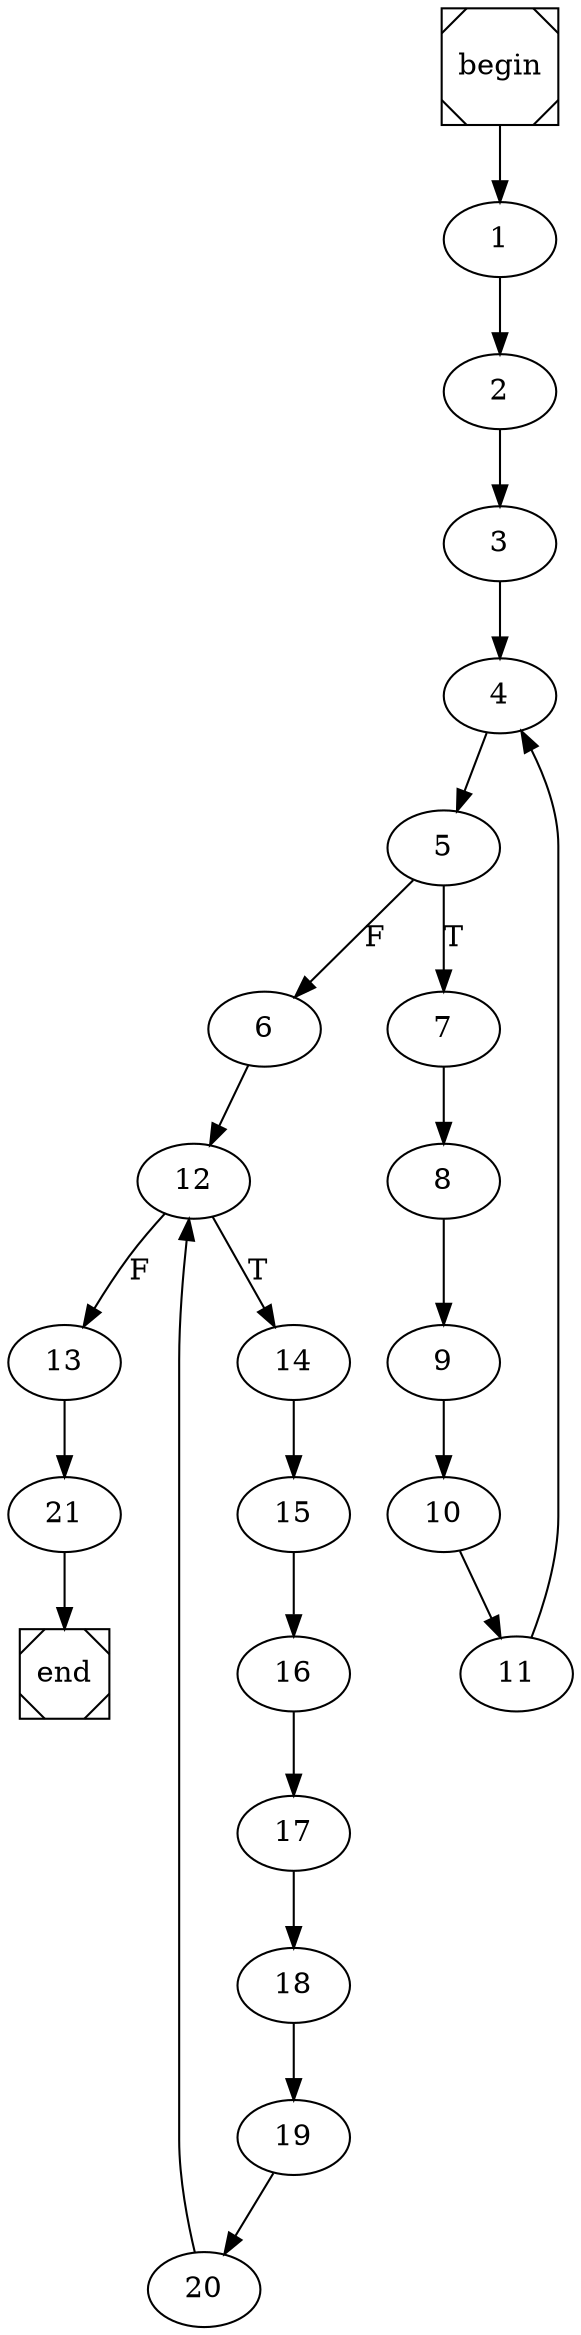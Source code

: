 digraph cfg {
	begin [shape=Msquare];
	end [shape=Msquare];
	begin -> 1;	1 -> 2;	2 -> 3;	3 -> 4;	4 -> 5;	5 -> 7[label=T];	5 -> 6[label=F];	6 -> 12;	7 -> 8;	8 -> 9;	9 -> 10;	10 -> 11;	11 -> 4;	12 -> 14[label=T];	12 -> 13[label=F];	13 -> 21;	14 -> 15;	15 -> 16;	16 -> 17;	17 -> 18;	18 -> 19;	19 -> 20;	20 -> 12;	21 -> end;}
